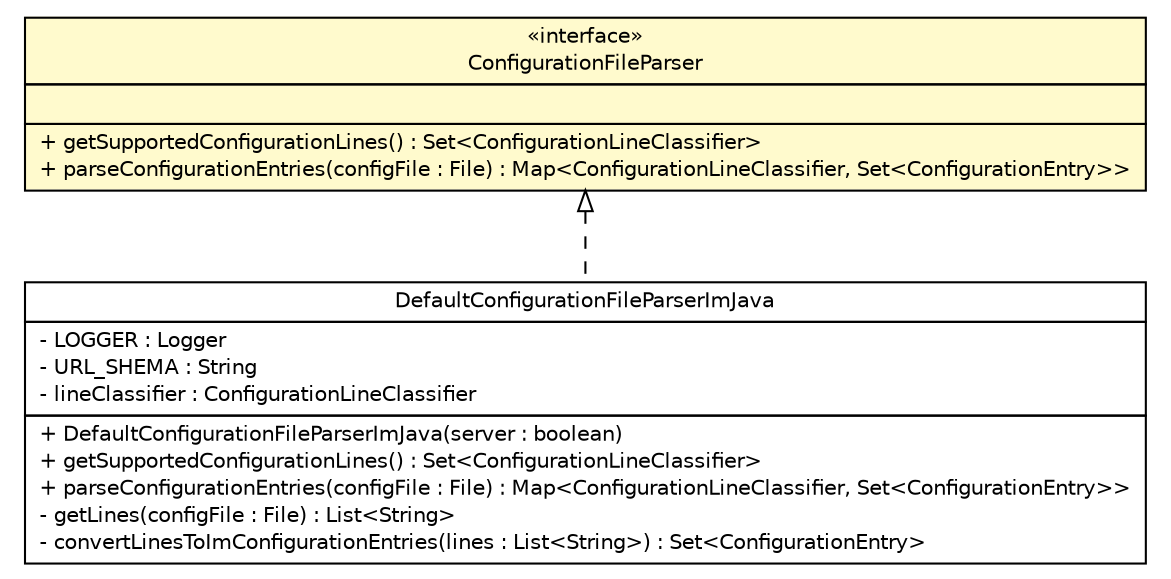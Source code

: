 #!/usr/local/bin/dot
#
# Class diagram 
# Generated by UMLGraph version R5_6 (http://www.umlgraph.org/)
#

digraph G {
	edge [fontname="Helvetica",fontsize=10,labelfontname="Helvetica",labelfontsize=10];
	node [fontname="Helvetica",fontsize=10,shape=plaintext];
	nodesep=0.25;
	ranksep=0.5;
	// de.hsbremen.tc.tnc.tnccs.im.loader.ConfigurationFileParser
	c7456 [label=<<table title="de.hsbremen.tc.tnc.tnccs.im.loader.ConfigurationFileParser" border="0" cellborder="1" cellspacing="0" cellpadding="2" port="p" bgcolor="lemonChiffon" href="./ConfigurationFileParser.html">
		<tr><td><table border="0" cellspacing="0" cellpadding="1">
<tr><td align="center" balign="center"> &#171;interface&#187; </td></tr>
<tr><td align="center" balign="center"> ConfigurationFileParser </td></tr>
		</table></td></tr>
		<tr><td><table border="0" cellspacing="0" cellpadding="1">
<tr><td align="left" balign="left">  </td></tr>
		</table></td></tr>
		<tr><td><table border="0" cellspacing="0" cellpadding="1">
<tr><td align="left" balign="left"> + getSupportedConfigurationLines() : Set&lt;ConfigurationLineClassifier&gt; </td></tr>
<tr><td align="left" balign="left"> + parseConfigurationEntries(configFile : File) : Map&lt;ConfigurationLineClassifier, Set&lt;ConfigurationEntry&gt;&gt; </td></tr>
		</table></td></tr>
		</table>>, URL="./ConfigurationFileParser.html", fontname="Helvetica", fontcolor="black", fontsize=10.0];
	// de.hsbremen.tc.tnc.tnccs.im.loader.simple.DefaultConfigurationFileParserImJava
	c7461 [label=<<table title="de.hsbremen.tc.tnc.tnccs.im.loader.simple.DefaultConfigurationFileParserImJava" border="0" cellborder="1" cellspacing="0" cellpadding="2" port="p" href="./simple/DefaultConfigurationFileParserImJava.html">
		<tr><td><table border="0" cellspacing="0" cellpadding="1">
<tr><td align="center" balign="center"> DefaultConfigurationFileParserImJava </td></tr>
		</table></td></tr>
		<tr><td><table border="0" cellspacing="0" cellpadding="1">
<tr><td align="left" balign="left"> - LOGGER : Logger </td></tr>
<tr><td align="left" balign="left"> - URL_SHEMA : String </td></tr>
<tr><td align="left" balign="left"> - lineClassifier : ConfigurationLineClassifier </td></tr>
		</table></td></tr>
		<tr><td><table border="0" cellspacing="0" cellpadding="1">
<tr><td align="left" balign="left"> + DefaultConfigurationFileParserImJava(server : boolean) </td></tr>
<tr><td align="left" balign="left"> + getSupportedConfigurationLines() : Set&lt;ConfigurationLineClassifier&gt; </td></tr>
<tr><td align="left" balign="left"> + parseConfigurationEntries(configFile : File) : Map&lt;ConfigurationLineClassifier, Set&lt;ConfigurationEntry&gt;&gt; </td></tr>
<tr><td align="left" balign="left"> - getLines(configFile : File) : List&lt;String&gt; </td></tr>
<tr><td align="left" balign="left"> - convertLinesToImConfigurationEntries(lines : List&lt;String&gt;) : Set&lt;ConfigurationEntry&gt; </td></tr>
		</table></td></tr>
		</table>>, URL="./simple/DefaultConfigurationFileParserImJava.html", fontname="Helvetica", fontcolor="black", fontsize=10.0];
	//de.hsbremen.tc.tnc.tnccs.im.loader.simple.DefaultConfigurationFileParserImJava implements de.hsbremen.tc.tnc.tnccs.im.loader.ConfigurationFileParser
	c7456:p -> c7461:p [dir=back,arrowtail=empty,style=dashed];
}

